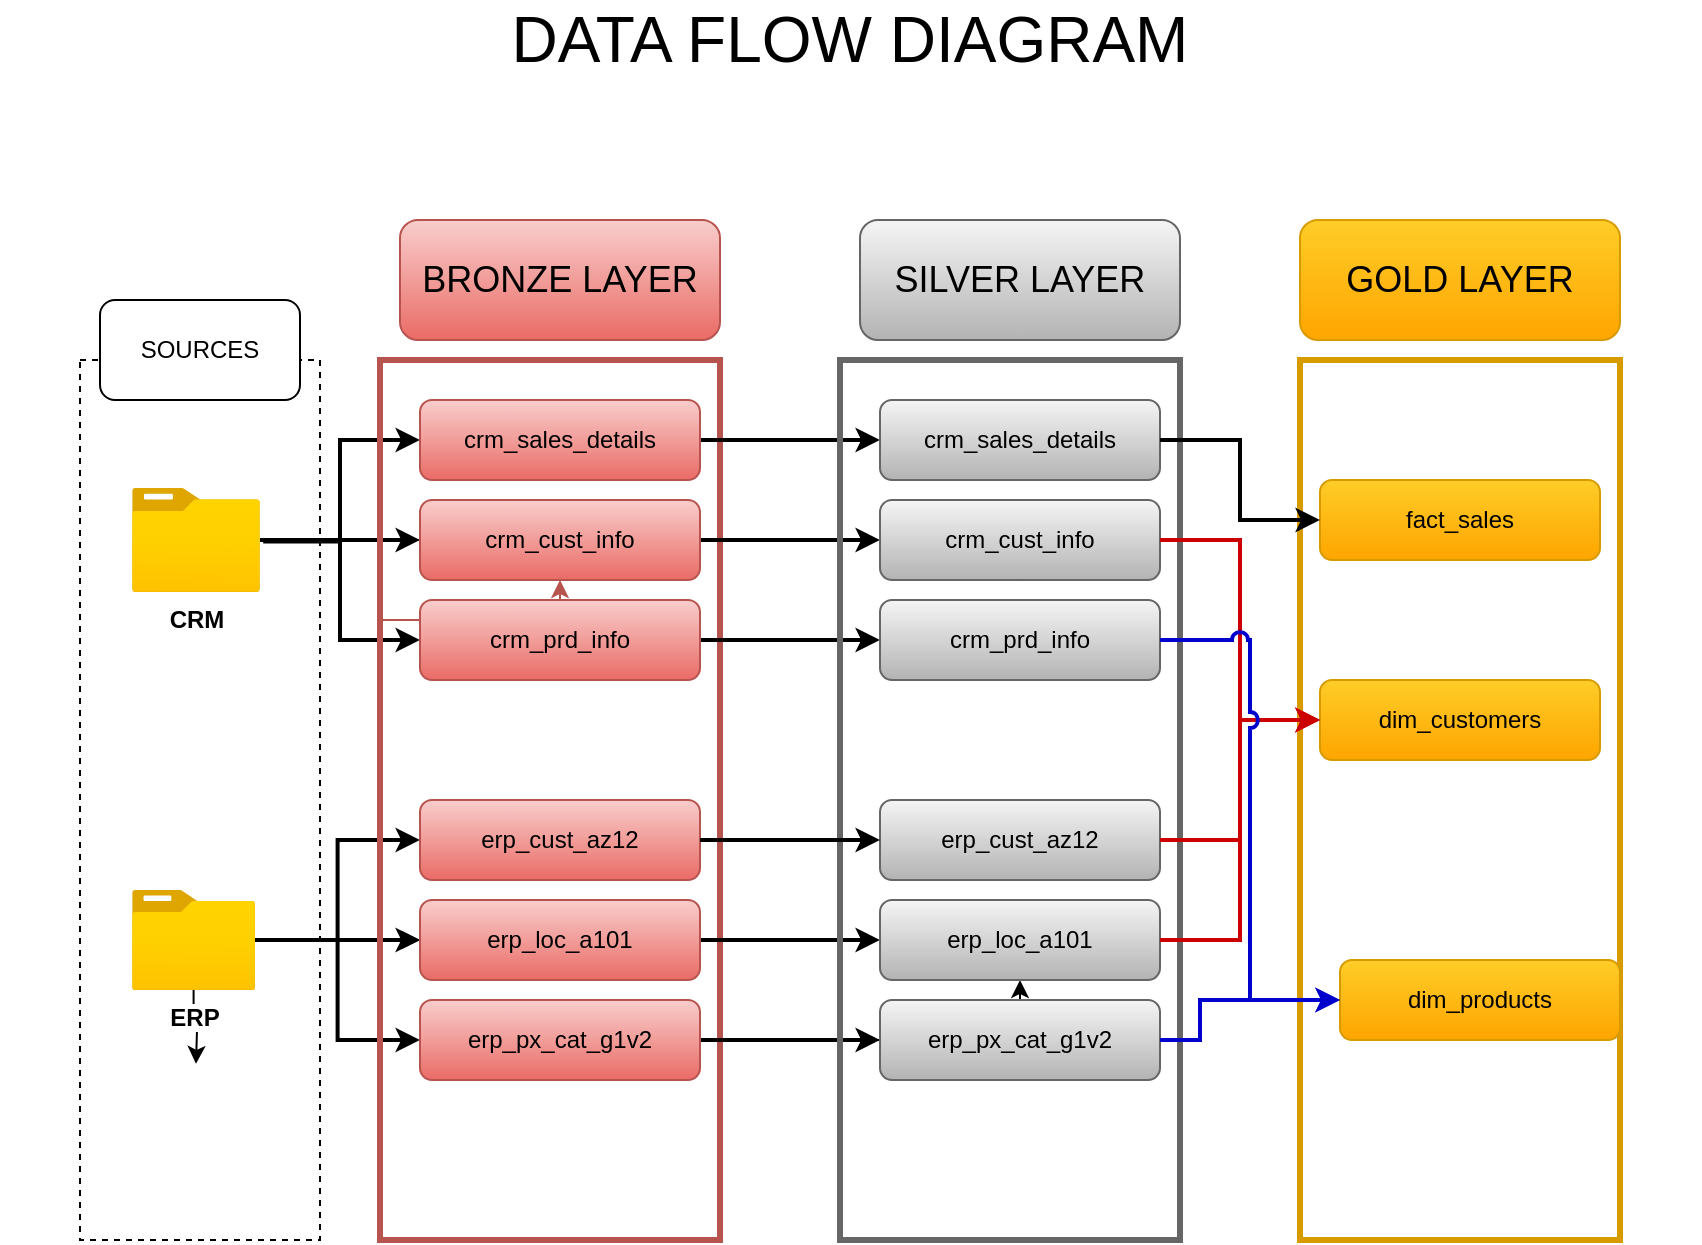 <mxfile version="27.0.9">
  <diagram name="Page-1" id="b5xZ58LGsUO_Us6YMfDL">
    <mxGraphModel dx="1042" dy="626" grid="1" gridSize="10" guides="1" tooltips="1" connect="1" arrows="1" fold="1" page="1" pageScale="1" pageWidth="850" pageHeight="1100" background="#ffffff" math="0" shadow="0">
      <root>
        <mxCell id="0" />
        <mxCell id="1" parent="0" />
        <mxCell id="dRaUyygKA70EmgN9Tbzp-1" value="&lt;font style=&quot;font-size: 32px;&quot;&gt;DATA FLOW DIAGRAM&lt;/font&gt;" style="text;html=1;align=center;verticalAlign=middle;whiteSpace=wrap;rounded=0;fillColor=default;" parent="1" vertex="1">
          <mxGeometry width="850" height="40" as="geometry" />
        </mxCell>
        <mxCell id="dRaUyygKA70EmgN9Tbzp-2" value="&#xa;&lt;b style=&quot;forced-color-adjust: none; box-shadow: none !important; color: rgb(255, 255, 255); font-family: Helvetica; font-size: 12px; font-style: normal; font-variant-ligatures: normal; font-variant-caps: normal; letter-spacing: normal; orphans: 2; text-align: center; text-indent: 0px; text-transform: none; widows: 2; word-spacing: 0px; -webkit-text-stroke-width: 0px; white-space: nowrap; text-decoration-thickness: initial; text-decoration-style: initial; text-decoration-color: initial;&quot;&gt;CRM&lt;/b&gt;&#xa;&#xa;" style="rounded=0;whiteSpace=wrap;html=1;fillColor=none;dashed=1;strokeColor=#000000;" parent="1" vertex="1">
          <mxGeometry x="40" y="180" width="120" height="440" as="geometry" />
        </mxCell>
        <mxCell id="dRaUyygKA70EmgN9Tbzp-3" value="SOURCES" style="rounded=1;whiteSpace=wrap;html=1;" parent="1" vertex="1">
          <mxGeometry x="50" y="150" width="100" height="50" as="geometry" />
        </mxCell>
        <mxCell id="dRaUyygKA70EmgN9Tbzp-17" style="edgeStyle=orthogonalEdgeStyle;rounded=0;orthogonalLoop=1;jettySize=auto;html=1;entryX=0;entryY=0.5;entryDx=0;entryDy=0;exitX=1.025;exitY=0.515;exitDx=0;exitDy=0;exitPerimeter=0;strokeColor=#000000;strokeWidth=2;" parent="1" source="dRaUyygKA70EmgN9Tbzp-4" target="dRaUyygKA70EmgN9Tbzp-10" edge="1">
          <mxGeometry relative="1" as="geometry" />
        </mxCell>
        <mxCell id="dRaUyygKA70EmgN9Tbzp-19" value="" style="edgeStyle=orthogonalEdgeStyle;rounded=0;orthogonalLoop=1;jettySize=auto;html=1;exitX=0;exitY=0.5;exitDx=0;exitDy=0;fillColor=#f8cecc;gradientColor=#ea6b66;strokeColor=#b85450;fontColor=#000000;" parent="1" source="dRaUyygKA70EmgN9Tbzp-13" target="dRaUyygKA70EmgN9Tbzp-13" edge="1">
          <mxGeometry relative="1" as="geometry" />
        </mxCell>
        <mxCell id="dRaUyygKA70EmgN9Tbzp-21" style="edgeStyle=orthogonalEdgeStyle;rounded=0;orthogonalLoop=1;jettySize=auto;html=1;entryX=0;entryY=0.5;entryDx=0;entryDy=0;strokeColor=#000000;strokeWidth=2;" parent="1" source="dRaUyygKA70EmgN9Tbzp-4" target="dRaUyygKA70EmgN9Tbzp-12" edge="1">
          <mxGeometry relative="1" as="geometry" />
        </mxCell>
        <mxCell id="dRaUyygKA70EmgN9Tbzp-23" style="edgeStyle=orthogonalEdgeStyle;rounded=0;orthogonalLoop=1;jettySize=auto;html=1;entryX=0;entryY=0.5;entryDx=0;entryDy=0;strokeColor=#000000;strokeWidth=2;" parent="1" source="dRaUyygKA70EmgN9Tbzp-4" target="dRaUyygKA70EmgN9Tbzp-13" edge="1">
          <mxGeometry relative="1" as="geometry" />
        </mxCell>
        <mxCell id="dRaUyygKA70EmgN9Tbzp-4" value="&lt;b&gt;CRM&lt;/b&gt;" style="image;aspect=fixed;html=1;points=[];align=center;fontSize=12;image=img/lib/azure2/general/Folder_Blank.svg;" parent="1" vertex="1">
          <mxGeometry x="66" y="244.03" width="64" height="51.94" as="geometry" />
        </mxCell>
        <mxCell id="dRaUyygKA70EmgN9Tbzp-7" value="" style="edgeStyle=orthogonalEdgeStyle;rounded=0;orthogonalLoop=1;jettySize=auto;html=1;" parent="1" source="dRaUyygKA70EmgN9Tbzp-5" edge="1">
          <mxGeometry relative="1" as="geometry">
            <mxPoint x="98" y="531.94" as="targetPoint" />
          </mxGeometry>
        </mxCell>
        <mxCell id="dRaUyygKA70EmgN9Tbzp-24" value="" style="edgeStyle=orthogonalEdgeStyle;rounded=0;orthogonalLoop=1;jettySize=auto;html=1;" parent="1" source="dRaUyygKA70EmgN9Tbzp-5" target="dRaUyygKA70EmgN9Tbzp-16" edge="1">
          <mxGeometry relative="1" as="geometry" />
        </mxCell>
        <mxCell id="dRaUyygKA70EmgN9Tbzp-25" style="edgeStyle=orthogonalEdgeStyle;rounded=0;orthogonalLoop=1;jettySize=auto;html=1;entryX=0;entryY=0.5;entryDx=0;entryDy=0;strokeColor=#000000;strokeWidth=2;" parent="1" source="dRaUyygKA70EmgN9Tbzp-5" target="dRaUyygKA70EmgN9Tbzp-14" edge="1">
          <mxGeometry relative="1" as="geometry" />
        </mxCell>
        <mxCell id="dRaUyygKA70EmgN9Tbzp-26" style="edgeStyle=orthogonalEdgeStyle;rounded=0;orthogonalLoop=1;jettySize=auto;html=1;entryX=0;entryY=0.5;entryDx=0;entryDy=0;strokeColor=#000000;strokeWidth=2;" parent="1" source="dRaUyygKA70EmgN9Tbzp-5" target="dRaUyygKA70EmgN9Tbzp-16" edge="1">
          <mxGeometry relative="1" as="geometry" />
        </mxCell>
        <mxCell id="dRaUyygKA70EmgN9Tbzp-27" style="edgeStyle=orthogonalEdgeStyle;rounded=0;orthogonalLoop=1;jettySize=auto;html=1;entryX=0;entryY=0.5;entryDx=0;entryDy=0;strokeColor=#000000;strokeWidth=2;" parent="1" source="dRaUyygKA70EmgN9Tbzp-5" target="dRaUyygKA70EmgN9Tbzp-15" edge="1">
          <mxGeometry relative="1" as="geometry" />
        </mxCell>
        <mxCell id="dRaUyygKA70EmgN9Tbzp-5" value="&lt;b&gt;ERP&lt;/b&gt;" style="image;aspect=fixed;html=1;points=[];align=center;fontSize=12;image=img/lib/azure2/general/Folder_Blank.svg;" parent="1" vertex="1">
          <mxGeometry x="66" y="445" width="61.62" height="50" as="geometry" />
        </mxCell>
        <mxCell id="dRaUyygKA70EmgN9Tbzp-8" value="" style="rounded=0;whiteSpace=wrap;html=1;fillColor=none;strokeColor=#b85450;gradientColor=#ea6b66;strokeWidth=3;" parent="1" vertex="1">
          <mxGeometry x="190" y="180" width="170" height="440" as="geometry" />
        </mxCell>
        <mxCell id="dRaUyygKA70EmgN9Tbzp-9" value="&lt;font style=&quot;font-size: 18px;&quot;&gt;BRONZE LAYER&lt;/font&gt;" style="rounded=1;whiteSpace=wrap;html=1;fillColor=#f8cecc;strokeColor=#b85450;gradientColor=#ea6b66;fontColor=#000000;" parent="1" vertex="1">
          <mxGeometry x="200" y="110" width="160" height="60" as="geometry" />
        </mxCell>
        <mxCell id="ae0StOXgy1HKDPam0gJQ-16" style="edgeStyle=orthogonalEdgeStyle;rounded=0;orthogonalLoop=1;jettySize=auto;html=1;exitX=1;exitY=0.5;exitDx=0;exitDy=0;strokeColor=#000000;entryX=0;entryY=0.5;entryDx=0;entryDy=0;strokeWidth=2;" parent="1" source="dRaUyygKA70EmgN9Tbzp-10" target="ae0StOXgy1HKDPam0gJQ-10" edge="1">
          <mxGeometry relative="1" as="geometry" />
        </mxCell>
        <mxCell id="dRaUyygKA70EmgN9Tbzp-10" value="crm_sales_details" style="rounded=1;whiteSpace=wrap;html=1;fillColor=#f8cecc;strokeColor=#b85450;gradientColor=#ea6b66;fontColor=#000000;" parent="1" vertex="1">
          <mxGeometry x="210" y="200" width="140" height="40" as="geometry" />
        </mxCell>
        <mxCell id="ae0StOXgy1HKDPam0gJQ-18" style="edgeStyle=orthogonalEdgeStyle;rounded=0;orthogonalLoop=1;jettySize=auto;html=1;exitX=1;exitY=0.5;exitDx=0;exitDy=0;entryX=0;entryY=0.5;entryDx=0;entryDy=0;strokeColor=#000000;strokeWidth=2;" parent="1" source="dRaUyygKA70EmgN9Tbzp-12" target="ae0StOXgy1HKDPam0gJQ-11" edge="1">
          <mxGeometry relative="1" as="geometry" />
        </mxCell>
        <mxCell id="dRaUyygKA70EmgN9Tbzp-12" value="crm_prd_info" style="rounded=1;whiteSpace=wrap;html=1;fillColor=#f8cecc;strokeColor=#b85450;gradientColor=#ea6b66;fontColor=#000000;" parent="1" vertex="1">
          <mxGeometry x="210" y="300" width="140" height="40" as="geometry" />
        </mxCell>
        <mxCell id="ae0StOXgy1HKDPam0gJQ-17" style="edgeStyle=orthogonalEdgeStyle;rounded=0;orthogonalLoop=1;jettySize=auto;html=1;exitX=1;exitY=0.5;exitDx=0;exitDy=0;strokeColor=#000000;strokeWidth=2;" parent="1" source="dRaUyygKA70EmgN9Tbzp-13" target="ae0StOXgy1HKDPam0gJQ-12" edge="1">
          <mxGeometry relative="1" as="geometry" />
        </mxCell>
        <mxCell id="dRaUyygKA70EmgN9Tbzp-13" value="crm_cust_info" style="rounded=1;whiteSpace=wrap;html=1;fillColor=#f8cecc;strokeColor=#b85450;gradientColor=#ea6b66;fontColor=#000000;" parent="1" vertex="1">
          <mxGeometry x="210" y="250" width="140" height="40" as="geometry" />
        </mxCell>
        <mxCell id="dRaUyygKA70EmgN9Tbzp-14" value="erp_cust_az12" style="rounded=1;whiteSpace=wrap;html=1;fillColor=#f8cecc;strokeColor=#b85450;gradientColor=#ea6b66;fontColor=#000000;" parent="1" vertex="1">
          <mxGeometry x="210" y="400" width="140" height="40" as="geometry" />
        </mxCell>
        <mxCell id="ae0StOXgy1HKDPam0gJQ-21" value="" style="edgeStyle=orthogonalEdgeStyle;rounded=0;orthogonalLoop=1;jettySize=auto;html=1;" parent="1" source="dRaUyygKA70EmgN9Tbzp-15" target="ae0StOXgy1HKDPam0gJQ-15" edge="1">
          <mxGeometry relative="1" as="geometry" />
        </mxCell>
        <mxCell id="ae0StOXgy1HKDPam0gJQ-22" style="edgeStyle=orthogonalEdgeStyle;rounded=0;orthogonalLoop=1;jettySize=auto;html=1;entryX=0;entryY=0.5;entryDx=0;entryDy=0;strokeColor=#000000;strokeWidth=2;" parent="1" source="dRaUyygKA70EmgN9Tbzp-15" target="ae0StOXgy1HKDPam0gJQ-14" edge="1">
          <mxGeometry relative="1" as="geometry" />
        </mxCell>
        <mxCell id="dRaUyygKA70EmgN9Tbzp-15" value="erp_px_cat_g1v2" style="rounded=1;whiteSpace=wrap;html=1;fillColor=#f8cecc;strokeColor=#b85450;gradientColor=#ea6b66;fontColor=#000000;" parent="1" vertex="1">
          <mxGeometry x="210" y="500" width="140" height="40" as="geometry" />
        </mxCell>
        <mxCell id="ae0StOXgy1HKDPam0gJQ-20" style="edgeStyle=orthogonalEdgeStyle;rounded=0;orthogonalLoop=1;jettySize=auto;html=1;exitX=1;exitY=0.5;exitDx=0;exitDy=0;entryX=0;entryY=0.5;entryDx=0;entryDy=0;strokeColor=#000000;strokeWidth=2;" parent="1" source="dRaUyygKA70EmgN9Tbzp-16" target="ae0StOXgy1HKDPam0gJQ-15" edge="1">
          <mxGeometry relative="1" as="geometry" />
        </mxCell>
        <mxCell id="dRaUyygKA70EmgN9Tbzp-16" value="erp_loc_a101" style="rounded=1;whiteSpace=wrap;html=1;fillColor=#f8cecc;strokeColor=#b85450;gradientColor=#ea6b66;fontColor=#000000;" parent="1" vertex="1">
          <mxGeometry x="210" y="450" width="140" height="40" as="geometry" />
        </mxCell>
        <mxCell id="ae0StOXgy1HKDPam0gJQ-8" value="" style="rounded=0;whiteSpace=wrap;html=1;fillColor=none;strokeColor=#666666;gradientColor=#b3b3b3;strokeWidth=3;" parent="1" vertex="1">
          <mxGeometry x="420" y="180" width="170" height="440" as="geometry" />
        </mxCell>
        <mxCell id="ae0StOXgy1HKDPam0gJQ-9" value="&lt;font style=&quot;font-size: 18px;&quot;&gt;SILVER LAYER&lt;/font&gt;" style="rounded=1;whiteSpace=wrap;html=1;fillColor=#f5f5f5;strokeColor=#666666;gradientColor=#b3b3b3;fontColor=#000000;" parent="1" vertex="1">
          <mxGeometry x="430" y="110" width="160" height="60" as="geometry" />
        </mxCell>
        <mxCell id="ae0StOXgy1HKDPam0gJQ-10" value="crm_sales_details" style="rounded=1;whiteSpace=wrap;html=1;fillColor=#f5f5f5;strokeColor=#666666;gradientColor=#b3b3b3;fontColor=#000000;" parent="1" vertex="1">
          <mxGeometry x="440" y="200" width="140" height="40" as="geometry" />
        </mxCell>
        <mxCell id="ae0StOXgy1HKDPam0gJQ-11" value="crm_prd_info" style="rounded=1;whiteSpace=wrap;html=1;fillColor=#f5f5f5;strokeColor=#666666;gradientColor=#b3b3b3;fontColor=#000000;" parent="1" vertex="1">
          <mxGeometry x="440" y="300" width="140" height="40" as="geometry" />
        </mxCell>
        <mxCell id="ae0StOXgy1HKDPam0gJQ-12" value="crm_cust_info" style="rounded=1;whiteSpace=wrap;html=1;fillColor=#f5f5f5;strokeColor=#666666;gradientColor=#b3b3b3;fontColor=#000000;" parent="1" vertex="1">
          <mxGeometry x="440" y="250" width="140" height="40" as="geometry" />
        </mxCell>
        <mxCell id="ae0StOXgy1HKDPam0gJQ-13" value="erp_cust_az12" style="rounded=1;whiteSpace=wrap;html=1;fillColor=#f5f5f5;strokeColor=#666666;gradientColor=#b3b3b3;fontColor=#000000;" parent="1" vertex="1">
          <mxGeometry x="440" y="400" width="140" height="40" as="geometry" />
        </mxCell>
        <mxCell id="ae0StOXgy1HKDPam0gJQ-14" value="erp_px_cat_g1v2" style="rounded=1;whiteSpace=wrap;html=1;fillColor=#f5f5f5;strokeColor=#666666;gradientColor=#b3b3b3;fontColor=#000000;" parent="1" vertex="1">
          <mxGeometry x="440" y="500" width="140" height="40" as="geometry" />
        </mxCell>
        <mxCell id="ae0StOXgy1HKDPam0gJQ-15" value="erp_loc_a101" style="rounded=1;whiteSpace=wrap;html=1;fillColor=#f5f5f5;strokeColor=#666666;gradientColor=#b3b3b3;fontColor=#000000;" parent="1" vertex="1">
          <mxGeometry x="440" y="450" width="140" height="40" as="geometry" />
        </mxCell>
        <mxCell id="ae0StOXgy1HKDPam0gJQ-19" style="edgeStyle=orthogonalEdgeStyle;rounded=0;orthogonalLoop=1;jettySize=auto;html=1;strokeColor=#000000;strokeWidth=2;" parent="1" source="dRaUyygKA70EmgN9Tbzp-14" edge="1">
          <mxGeometry relative="1" as="geometry">
            <mxPoint x="360" y="420" as="sourcePoint" />
            <mxPoint x="440" y="420" as="targetPoint" />
          </mxGeometry>
        </mxCell>
        <mxCell id="_H0FrBvBGI-IVgeQzY8Z-1" value="&lt;font style=&quot;font-size: 18px;&quot;&gt;GOLD LAYER&lt;/font&gt;" style="rounded=1;whiteSpace=wrap;html=1;fillColor=#ffcd28;strokeColor=#d79b00;gradientColor=#ffa500;fontColor=#000000;" vertex="1" parent="1">
          <mxGeometry x="650" y="110" width="160" height="60" as="geometry" />
        </mxCell>
        <mxCell id="_H0FrBvBGI-IVgeQzY8Z-8" value="" style="rounded=0;whiteSpace=wrap;html=1;fillColor=none;strokeColor=#d79b00;gradientColor=#ffa500;strokeWidth=3;" vertex="1" parent="1">
          <mxGeometry x="650" y="180" width="160" height="440" as="geometry" />
        </mxCell>
        <mxCell id="_H0FrBvBGI-IVgeQzY8Z-9" value="fact_sales" style="rounded=1;whiteSpace=wrap;html=1;fillColor=#ffcd28;strokeColor=#d79b00;gradientColor=#ffa500;fontColor=#000000;" vertex="1" parent="1">
          <mxGeometry x="660" y="240" width="140" height="40" as="geometry" />
        </mxCell>
        <mxCell id="_H0FrBvBGI-IVgeQzY8Z-10" value="dim_products" style="rounded=1;whiteSpace=wrap;html=1;fillColor=#ffcd28;strokeColor=#d79b00;gradientColor=#ffa500;fontColor=#000000;" vertex="1" parent="1">
          <mxGeometry x="670" y="480" width="140" height="40" as="geometry" />
        </mxCell>
        <mxCell id="_H0FrBvBGI-IVgeQzY8Z-11" value="dim_customers" style="rounded=1;whiteSpace=wrap;html=1;fillColor=#ffcd28;strokeColor=#d79b00;gradientColor=#ffa500;fontColor=#000000;" vertex="1" parent="1">
          <mxGeometry x="660" y="340" width="140" height="40" as="geometry" />
        </mxCell>
        <mxCell id="_H0FrBvBGI-IVgeQzY8Z-13" style="edgeStyle=orthogonalEdgeStyle;rounded=0;orthogonalLoop=1;jettySize=auto;html=1;exitX=1;exitY=0.5;exitDx=0;exitDy=0;strokeColor=#000000;entryX=0;entryY=0.5;entryDx=0;entryDy=0;strokeWidth=2;" edge="1" parent="1" source="ae0StOXgy1HKDPam0gJQ-10" target="_H0FrBvBGI-IVgeQzY8Z-9">
          <mxGeometry relative="1" as="geometry">
            <mxPoint x="480" y="270" as="sourcePoint" />
            <mxPoint x="570" y="270" as="targetPoint" />
          </mxGeometry>
        </mxCell>
        <mxCell id="_H0FrBvBGI-IVgeQzY8Z-14" style="edgeStyle=orthogonalEdgeStyle;rounded=0;orthogonalLoop=1;jettySize=auto;html=1;exitX=1;exitY=0.5;exitDx=0;exitDy=0;strokeColor=#CC0000;entryX=0;entryY=0.5;entryDx=0;entryDy=0;strokeWidth=2;" edge="1" parent="1" source="ae0StOXgy1HKDPam0gJQ-12" target="_H0FrBvBGI-IVgeQzY8Z-11">
          <mxGeometry relative="1" as="geometry">
            <mxPoint x="610" y="250" as="sourcePoint" />
            <mxPoint x="690" y="290" as="targetPoint" />
          </mxGeometry>
        </mxCell>
        <mxCell id="_H0FrBvBGI-IVgeQzY8Z-15" style="edgeStyle=orthogonalEdgeStyle;rounded=0;orthogonalLoop=1;jettySize=auto;html=1;exitX=1;exitY=0.5;exitDx=0;exitDy=0;strokeColor=#CC0000;entryX=0;entryY=0.5;entryDx=0;entryDy=0;strokeWidth=2;" edge="1" parent="1" source="ae0StOXgy1HKDPam0gJQ-13" target="_H0FrBvBGI-IVgeQzY8Z-11">
          <mxGeometry relative="1" as="geometry">
            <mxPoint x="640" y="400" as="sourcePoint" />
            <mxPoint x="720" y="440" as="targetPoint" />
          </mxGeometry>
        </mxCell>
        <mxCell id="_H0FrBvBGI-IVgeQzY8Z-16" style="edgeStyle=orthogonalEdgeStyle;rounded=0;orthogonalLoop=1;jettySize=auto;html=1;exitX=1;exitY=0.5;exitDx=0;exitDy=0;strokeColor=#CC0000;entryX=0;entryY=0.5;entryDx=0;entryDy=0;strokeWidth=2;" edge="1" parent="1" source="ae0StOXgy1HKDPam0gJQ-15" target="_H0FrBvBGI-IVgeQzY8Z-11">
          <mxGeometry relative="1" as="geometry">
            <mxPoint x="610" y="420" as="sourcePoint" />
            <mxPoint x="690" y="460" as="targetPoint" />
          </mxGeometry>
        </mxCell>
        <mxCell id="_H0FrBvBGI-IVgeQzY8Z-18" style="edgeStyle=orthogonalEdgeStyle;rounded=0;orthogonalLoop=1;jettySize=auto;html=1;exitX=1;exitY=0.5;exitDx=0;exitDy=0;strokeColor=#0000CC;entryX=0;entryY=0.5;entryDx=0;entryDy=0;strokeWidth=2;jumpStyle=arc;" edge="1" parent="1" source="ae0StOXgy1HKDPam0gJQ-11" target="_H0FrBvBGI-IVgeQzY8Z-10">
          <mxGeometry relative="1" as="geometry">
            <mxPoint x="640" y="320" as="sourcePoint" />
            <mxPoint x="720" y="360" as="targetPoint" />
          </mxGeometry>
        </mxCell>
        <mxCell id="_H0FrBvBGI-IVgeQzY8Z-19" style="edgeStyle=orthogonalEdgeStyle;rounded=0;orthogonalLoop=1;jettySize=auto;html=1;exitX=1;exitY=0.5;exitDx=0;exitDy=0;strokeColor=#0000CC;entryX=0;entryY=0.5;entryDx=0;entryDy=0;strokeWidth=2;" edge="1" parent="1" source="ae0StOXgy1HKDPam0gJQ-14" target="_H0FrBvBGI-IVgeQzY8Z-10">
          <mxGeometry relative="1" as="geometry">
            <mxPoint x="620" y="450" as="sourcePoint" />
            <mxPoint x="700" y="490" as="targetPoint" />
            <Array as="points">
              <mxPoint x="600" y="520" />
              <mxPoint x="600" y="500" />
            </Array>
          </mxGeometry>
        </mxCell>
      </root>
    </mxGraphModel>
  </diagram>
</mxfile>
